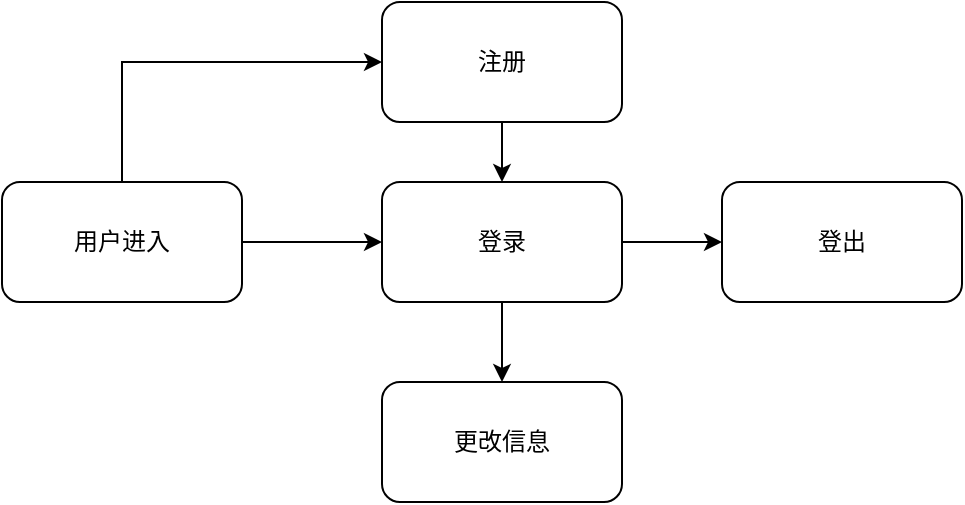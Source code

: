 <mxfile version="28.1.1">
  <diagram id="C5RBs43oDa-KdzZeNtuy" name="Page-1">
    <mxGraphModel dx="778" dy="523" grid="0" gridSize="10" guides="1" tooltips="1" connect="1" arrows="1" fold="1" page="1" pageScale="1" pageWidth="827" pageHeight="1169" math="0" shadow="0">
      <root>
        <mxCell id="WIyWlLk6GJQsqaUBKTNV-0" />
        <mxCell id="WIyWlLk6GJQsqaUBKTNV-1" parent="WIyWlLk6GJQsqaUBKTNV-0" />
        <mxCell id="l_GzKurfyDT0TlBZ3Uu3-9" style="edgeStyle=orthogonalEdgeStyle;rounded=0;orthogonalLoop=1;jettySize=auto;html=1;exitX=0.5;exitY=1;exitDx=0;exitDy=0;entryX=0.5;entryY=0;entryDx=0;entryDy=0;" edge="1" parent="WIyWlLk6GJQsqaUBKTNV-1" source="l_GzKurfyDT0TlBZ3Uu3-0" target="l_GzKurfyDT0TlBZ3Uu3-1">
          <mxGeometry relative="1" as="geometry" />
        </mxCell>
        <mxCell id="l_GzKurfyDT0TlBZ3Uu3-0" value="注册" style="rounded=1;whiteSpace=wrap;html=1;" vertex="1" parent="WIyWlLk6GJQsqaUBKTNV-1">
          <mxGeometry x="230" y="80" width="120" height="60" as="geometry" />
        </mxCell>
        <mxCell id="l_GzKurfyDT0TlBZ3Uu3-4" style="edgeStyle=orthogonalEdgeStyle;rounded=0;orthogonalLoop=1;jettySize=auto;html=1;exitX=0.5;exitY=1;exitDx=0;exitDy=0;entryX=0.5;entryY=0;entryDx=0;entryDy=0;" edge="1" parent="WIyWlLk6GJQsqaUBKTNV-1" source="l_GzKurfyDT0TlBZ3Uu3-1" target="l_GzKurfyDT0TlBZ3Uu3-3">
          <mxGeometry relative="1" as="geometry" />
        </mxCell>
        <mxCell id="l_GzKurfyDT0TlBZ3Uu3-5" style="edgeStyle=orthogonalEdgeStyle;rounded=0;orthogonalLoop=1;jettySize=auto;html=1;exitX=1;exitY=0.5;exitDx=0;exitDy=0;entryX=0;entryY=0.5;entryDx=0;entryDy=0;" edge="1" parent="WIyWlLk6GJQsqaUBKTNV-1" source="l_GzKurfyDT0TlBZ3Uu3-1" target="l_GzKurfyDT0TlBZ3Uu3-2">
          <mxGeometry relative="1" as="geometry" />
        </mxCell>
        <mxCell id="l_GzKurfyDT0TlBZ3Uu3-1" value="登录" style="rounded=1;whiteSpace=wrap;html=1;" vertex="1" parent="WIyWlLk6GJQsqaUBKTNV-1">
          <mxGeometry x="230" y="170" width="120" height="60" as="geometry" />
        </mxCell>
        <mxCell id="l_GzKurfyDT0TlBZ3Uu3-2" value="登出" style="rounded=1;whiteSpace=wrap;html=1;" vertex="1" parent="WIyWlLk6GJQsqaUBKTNV-1">
          <mxGeometry x="400" y="170" width="120" height="60" as="geometry" />
        </mxCell>
        <mxCell id="l_GzKurfyDT0TlBZ3Uu3-3" value="更改信息" style="rounded=1;whiteSpace=wrap;html=1;" vertex="1" parent="WIyWlLk6GJQsqaUBKTNV-1">
          <mxGeometry x="230" y="270" width="120" height="60" as="geometry" />
        </mxCell>
        <mxCell id="l_GzKurfyDT0TlBZ3Uu3-7" style="edgeStyle=orthogonalEdgeStyle;rounded=0;orthogonalLoop=1;jettySize=auto;html=1;exitX=1;exitY=0.5;exitDx=0;exitDy=0;entryX=0;entryY=0.5;entryDx=0;entryDy=0;" edge="1" parent="WIyWlLk6GJQsqaUBKTNV-1" source="l_GzKurfyDT0TlBZ3Uu3-6" target="l_GzKurfyDT0TlBZ3Uu3-1">
          <mxGeometry relative="1" as="geometry" />
        </mxCell>
        <mxCell id="l_GzKurfyDT0TlBZ3Uu3-8" style="edgeStyle=orthogonalEdgeStyle;rounded=0;orthogonalLoop=1;jettySize=auto;html=1;exitX=0.5;exitY=0;exitDx=0;exitDy=0;entryX=0;entryY=0.5;entryDx=0;entryDy=0;" edge="1" parent="WIyWlLk6GJQsqaUBKTNV-1" source="l_GzKurfyDT0TlBZ3Uu3-6" target="l_GzKurfyDT0TlBZ3Uu3-0">
          <mxGeometry relative="1" as="geometry" />
        </mxCell>
        <mxCell id="l_GzKurfyDT0TlBZ3Uu3-6" value="用户进入" style="rounded=1;whiteSpace=wrap;html=1;" vertex="1" parent="WIyWlLk6GJQsqaUBKTNV-1">
          <mxGeometry x="40" y="170" width="120" height="60" as="geometry" />
        </mxCell>
      </root>
    </mxGraphModel>
  </diagram>
</mxfile>
